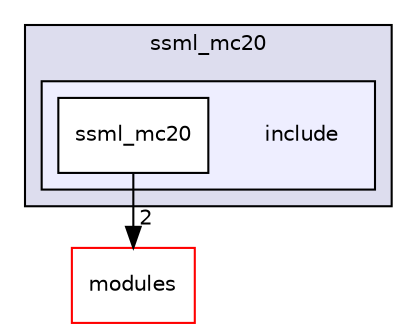 digraph "include" {
  compound=true
  node [ fontsize="10", fontname="Helvetica"];
  edge [ labelfontsize="10", labelfontname="Helvetica"];
  subgraph clusterdir_4e15e596ba2d6a16133ddba85fff5f5e {
    graph [ bgcolor="#ddddee", pencolor="black", label="ssml_mc20" fontname="Helvetica", fontsize="10", URL="dir_4e15e596ba2d6a16133ddba85fff5f5e.html"]
  subgraph clusterdir_789b4a59b44c28eca39ef4a86f03f505 {
    graph [ bgcolor="#eeeeff", pencolor="black", label="" URL="dir_789b4a59b44c28eca39ef4a86f03f505.html"];
    dir_789b4a59b44c28eca39ef4a86f03f505 [shape=plaintext label="include"];
    dir_08ae05cdd475d0d79e66a96127768d7a [shape=box label="ssml_mc20" color="black" fillcolor="white" style="filled" URL="dir_08ae05cdd475d0d79e66a96127768d7a.html"];
  }
  }
  dir_ee3c23494b4011e6a628e4900ef262df [shape=box label="modules" fillcolor="white" style="filled" color="red" URL="dir_ee3c23494b4011e6a628e4900ef262df.html"];
  dir_08ae05cdd475d0d79e66a96127768d7a->dir_ee3c23494b4011e6a628e4900ef262df [headlabel="2", labeldistance=1.5 headhref="dir_000115_000074.html"];
}

